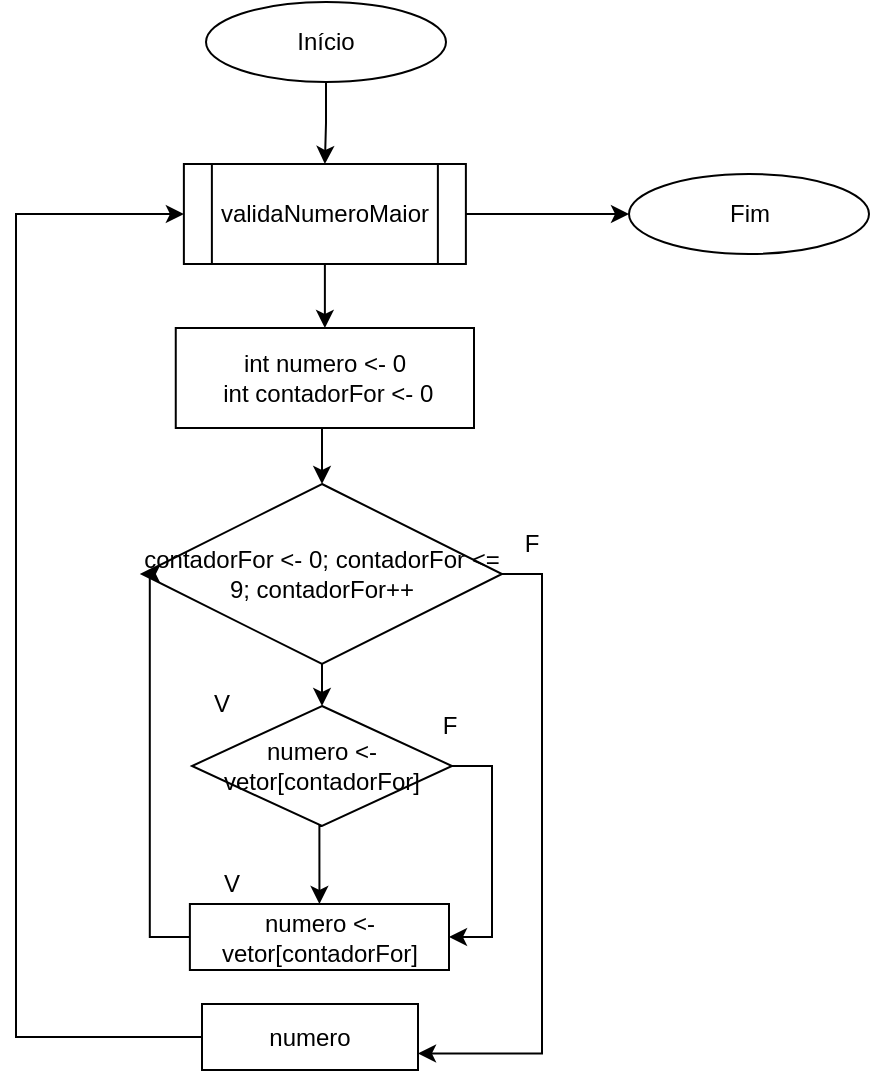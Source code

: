 <mxfile version="22.1.7" type="device">
  <diagram id="eR1Zb5RVLTV1uuEW3yPG" name="Page-1">
    <mxGraphModel dx="1120" dy="2828" grid="1" gridSize="10" guides="1" tooltips="1" connect="1" arrows="1" fold="1" page="1" pageScale="1" pageWidth="827" pageHeight="1169" math="0" shadow="0">
      <root>
        <mxCell id="0" />
        <mxCell id="1" parent="0" />
        <mxCell id="NN8kFv3UxyB4Z3Qv7Q7P-32" style="edgeStyle=orthogonalEdgeStyle;rounded=0;orthogonalLoop=1;jettySize=auto;html=1;exitX=1;exitY=0.5;exitDx=0;exitDy=0;entryX=0.5;entryY=0;entryDx=0;entryDy=0;" parent="1" edge="1">
          <mxGeometry relative="1" as="geometry">
            <mxPoint x="560" y="400" as="sourcePoint" />
          </mxGeometry>
        </mxCell>
        <mxCell id="NN8kFv3UxyB4Z3Qv7Q7P-39" style="edgeStyle=orthogonalEdgeStyle;rounded=0;orthogonalLoop=1;jettySize=auto;html=1;exitX=0;exitY=0.5;exitDx=0;exitDy=0;entryX=0;entryY=0;entryDx=40;entryDy=0;entryPerimeter=0;" parent="1" edge="1">
          <mxGeometry relative="1" as="geometry">
            <mxPoint x="480" y="400" as="sourcePoint" />
          </mxGeometry>
        </mxCell>
        <mxCell id="NN8kFv3UxyB4Z3Qv7Q7P-33" style="edgeStyle=orthogonalEdgeStyle;rounded=0;orthogonalLoop=1;jettySize=auto;html=1;exitX=1;exitY=0.5;exitDx=0;exitDy=0;" parent="1" edge="1">
          <mxGeometry relative="1" as="geometry">
            <mxPoint x="640" y="480" as="sourcePoint" />
          </mxGeometry>
        </mxCell>
        <mxCell id="NN8kFv3UxyB4Z3Qv7Q7P-38" style="edgeStyle=orthogonalEdgeStyle;rounded=0;orthogonalLoop=1;jettySize=auto;html=1;exitX=0;exitY=0.5;exitDx=0;exitDy=0;entryX=0;entryY=0;entryDx=40;entryDy=0;entryPerimeter=0;" parent="1" edge="1">
          <mxGeometry relative="1" as="geometry">
            <mxPoint x="560" y="480" as="sourcePoint" />
          </mxGeometry>
        </mxCell>
        <mxCell id="NN8kFv3UxyB4Z3Qv7Q7P-37" style="edgeStyle=orthogonalEdgeStyle;rounded=0;orthogonalLoop=1;jettySize=auto;html=1;exitX=0;exitY=0.5;exitDx=0;exitDy=0;entryX=0;entryY=0;entryDx=40;entryDy=0;entryPerimeter=0;" parent="1" edge="1">
          <mxGeometry relative="1" as="geometry">
            <mxPoint x="640" y="560" as="sourcePoint" />
          </mxGeometry>
        </mxCell>
        <mxCell id="NN8kFv3UxyB4Z3Qv7Q7P-41" style="edgeStyle=orthogonalEdgeStyle;rounded=0;orthogonalLoop=1;jettySize=auto;html=1;exitX=1;exitY=0.5;exitDx=0;exitDy=0;entryX=0;entryY=0;entryDx=40;entryDy=0;entryPerimeter=0;" parent="1" edge="1">
          <mxGeometry relative="1" as="geometry">
            <mxPoint x="720" y="560" as="sourcePoint" />
          </mxGeometry>
        </mxCell>
        <mxCell id="sSCpmMaVxi6PYTEObbiI-27" style="edgeStyle=orthogonalEdgeStyle;rounded=0;orthogonalLoop=1;jettySize=auto;html=1;exitX=1;exitY=0.5;exitDx=0;exitDy=0;entryX=0;entryY=0.5;entryDx=0;entryDy=0;" parent="1" edge="1">
          <mxGeometry relative="1" as="geometry">
            <Array as="points">
              <mxPoint x="220" y="600" />
              <mxPoint x="220" y="750" />
              <mxPoint x="40" y="750" />
              <mxPoint x="40" y="320" />
            </Array>
            <mxPoint x="100" y="320" as="targetPoint" />
          </mxGeometry>
        </mxCell>
        <mxCell id="fgQoKuZkV8or9lU69tf7-18" style="edgeStyle=orthogonalEdgeStyle;rounded=0;orthogonalLoop=1;jettySize=auto;html=1;exitX=0.5;exitY=1;exitDx=0;exitDy=0;entryX=0.5;entryY=0;entryDx=0;entryDy=0;" edge="1" parent="1" source="lwcZz6v842X9FkbV30nD-1" target="fgQoKuZkV8or9lU69tf7-1">
          <mxGeometry relative="1" as="geometry" />
        </mxCell>
        <mxCell id="lwcZz6v842X9FkbV30nD-1" value="Início" style="ellipse;whiteSpace=wrap;html=1;" parent="1" vertex="1">
          <mxGeometry x="255" y="-1521" width="120" height="40" as="geometry" />
        </mxCell>
        <mxCell id="NFvZZmDYg6qZ6bP0rbpK-52" value="V" style="text;html=1;strokeColor=none;fillColor=none;align=center;verticalAlign=middle;whiteSpace=wrap;rounded=0;" parent="1" vertex="1">
          <mxGeometry x="248" y="-1180" width="30" height="20" as="geometry" />
        </mxCell>
        <mxCell id="fgQoKuZkV8or9lU69tf7-6" style="edgeStyle=orthogonalEdgeStyle;rounded=0;orthogonalLoop=1;jettySize=auto;html=1;exitX=0.5;exitY=1;exitDx=0;exitDy=0;entryX=0.5;entryY=0;entryDx=0;entryDy=0;" edge="1" parent="1" source="fgQoKuZkV8or9lU69tf7-1" target="fgQoKuZkV8or9lU69tf7-3">
          <mxGeometry relative="1" as="geometry" />
        </mxCell>
        <mxCell id="fgQoKuZkV8or9lU69tf7-17" style="edgeStyle=orthogonalEdgeStyle;rounded=0;orthogonalLoop=1;jettySize=auto;html=1;exitX=1;exitY=0.5;exitDx=0;exitDy=0;entryX=0;entryY=0.5;entryDx=0;entryDy=0;" edge="1" parent="1" source="fgQoKuZkV8or9lU69tf7-1" target="fgQoKuZkV8or9lU69tf7-16">
          <mxGeometry relative="1" as="geometry" />
        </mxCell>
        <mxCell id="fgQoKuZkV8or9lU69tf7-1" value="validaNumeroMaior" style="shape=process;whiteSpace=wrap;html=1;backgroundOutline=1;" vertex="1" parent="1">
          <mxGeometry x="243.94" y="-1440" width="141" height="50" as="geometry" />
        </mxCell>
        <mxCell id="fgQoKuZkV8or9lU69tf7-14" style="edgeStyle=orthogonalEdgeStyle;rounded=0;orthogonalLoop=1;jettySize=auto;html=1;exitX=1;exitY=0.5;exitDx=0;exitDy=0;entryX=1;entryY=0.75;entryDx=0;entryDy=0;" edge="1" parent="1" source="fgQoKuZkV8or9lU69tf7-2" target="fgQoKuZkV8or9lU69tf7-13">
          <mxGeometry relative="1" as="geometry" />
        </mxCell>
        <mxCell id="fgQoKuZkV8or9lU69tf7-26" style="edgeStyle=orthogonalEdgeStyle;rounded=0;orthogonalLoop=1;jettySize=auto;html=1;exitX=0.5;exitY=1;exitDx=0;exitDy=0;entryX=0.5;entryY=0;entryDx=0;entryDy=0;" edge="1" parent="1" source="fgQoKuZkV8or9lU69tf7-2" target="fgQoKuZkV8or9lU69tf7-25">
          <mxGeometry relative="1" as="geometry" />
        </mxCell>
        <mxCell id="fgQoKuZkV8or9lU69tf7-2" value="contadorFor &amp;lt;- 0; contadorFor &amp;lt;= 9; contadorFor++" style="rhombus;whiteSpace=wrap;html=1;" vertex="1" parent="1">
          <mxGeometry x="223" y="-1280" width="180" height="90" as="geometry" />
        </mxCell>
        <mxCell id="fgQoKuZkV8or9lU69tf7-7" style="edgeStyle=orthogonalEdgeStyle;rounded=0;orthogonalLoop=1;jettySize=auto;html=1;exitX=0.5;exitY=1;exitDx=0;exitDy=0;entryX=0.5;entryY=0;entryDx=0;entryDy=0;" edge="1" parent="1" source="fgQoKuZkV8or9lU69tf7-3" target="fgQoKuZkV8or9lU69tf7-2">
          <mxGeometry relative="1" as="geometry" />
        </mxCell>
        <mxCell id="fgQoKuZkV8or9lU69tf7-3" value="int numero &amp;lt;- 0&lt;br&gt;&amp;nbsp;int contadorFor &amp;lt;- 0" style="rounded=0;whiteSpace=wrap;html=1;" vertex="1" parent="1">
          <mxGeometry x="239.88" y="-1358" width="149.12" height="50" as="geometry" />
        </mxCell>
        <mxCell id="fgQoKuZkV8or9lU69tf7-23" style="edgeStyle=orthogonalEdgeStyle;rounded=0;orthogonalLoop=1;jettySize=auto;html=1;exitX=0;exitY=0.5;exitDx=0;exitDy=0;entryX=0;entryY=0.5;entryDx=0;entryDy=0;" edge="1" parent="1" source="fgQoKuZkV8or9lU69tf7-4" target="fgQoKuZkV8or9lU69tf7-2">
          <mxGeometry relative="1" as="geometry" />
        </mxCell>
        <mxCell id="fgQoKuZkV8or9lU69tf7-4" value="numero &amp;lt;- vetor[contadorFor]" style="rounded=0;whiteSpace=wrap;html=1;" vertex="1" parent="1">
          <mxGeometry x="246.94" y="-1070" width="129.56" height="33" as="geometry" />
        </mxCell>
        <mxCell id="fgQoKuZkV8or9lU69tf7-15" style="edgeStyle=orthogonalEdgeStyle;rounded=0;orthogonalLoop=1;jettySize=auto;html=1;exitX=0;exitY=0.5;exitDx=0;exitDy=0;entryX=0;entryY=0.5;entryDx=0;entryDy=0;" edge="1" parent="1" source="fgQoKuZkV8or9lU69tf7-13" target="fgQoKuZkV8or9lU69tf7-1">
          <mxGeometry relative="1" as="geometry">
            <Array as="points">
              <mxPoint x="160" y="-1003" />
              <mxPoint x="160" y="-1415" />
            </Array>
          </mxGeometry>
        </mxCell>
        <mxCell id="fgQoKuZkV8or9lU69tf7-13" value="numero" style="rounded=0;whiteSpace=wrap;html=1;" vertex="1" parent="1">
          <mxGeometry x="253" y="-1020" width="108" height="33" as="geometry" />
        </mxCell>
        <mxCell id="fgQoKuZkV8or9lU69tf7-16" value="Fim" style="ellipse;whiteSpace=wrap;html=1;" vertex="1" parent="1">
          <mxGeometry x="466.5" y="-1435" width="120" height="40" as="geometry" />
        </mxCell>
        <mxCell id="fgQoKuZkV8or9lU69tf7-24" value="F" style="text;html=1;strokeColor=none;fillColor=none;align=center;verticalAlign=middle;whiteSpace=wrap;rounded=0;" vertex="1" parent="1">
          <mxGeometry x="403" y="-1260" width="30" height="20" as="geometry" />
        </mxCell>
        <mxCell id="fgQoKuZkV8or9lU69tf7-29" style="edgeStyle=orthogonalEdgeStyle;rounded=0;orthogonalLoop=1;jettySize=auto;html=1;exitX=1;exitY=0.5;exitDx=0;exitDy=0;entryX=1;entryY=0.5;entryDx=0;entryDy=0;" edge="1" parent="1" source="fgQoKuZkV8or9lU69tf7-25" target="fgQoKuZkV8or9lU69tf7-4">
          <mxGeometry relative="1" as="geometry" />
        </mxCell>
        <mxCell id="fgQoKuZkV8or9lU69tf7-31" style="edgeStyle=orthogonalEdgeStyle;rounded=0;orthogonalLoop=1;jettySize=auto;html=1;exitX=0.5;exitY=1;exitDx=0;exitDy=0;entryX=0.5;entryY=0;entryDx=0;entryDy=0;" edge="1" parent="1" source="fgQoKuZkV8or9lU69tf7-25" target="fgQoKuZkV8or9lU69tf7-4">
          <mxGeometry relative="1" as="geometry" />
        </mxCell>
        <mxCell id="fgQoKuZkV8or9lU69tf7-25" value="numero &amp;lt;- vetor[contadorFor]" style="rhombus;whiteSpace=wrap;html=1;" vertex="1" parent="1">
          <mxGeometry x="248" y="-1169" width="130" height="60" as="geometry" />
        </mxCell>
        <mxCell id="fgQoKuZkV8or9lU69tf7-28" value="V" style="text;html=1;strokeColor=none;fillColor=none;align=center;verticalAlign=middle;whiteSpace=wrap;rounded=0;" vertex="1" parent="1">
          <mxGeometry x="253" y="-1090" width="30" height="20" as="geometry" />
        </mxCell>
        <mxCell id="fgQoKuZkV8or9lU69tf7-30" value="F" style="text;html=1;strokeColor=none;fillColor=none;align=center;verticalAlign=middle;whiteSpace=wrap;rounded=0;" vertex="1" parent="1">
          <mxGeometry x="362" y="-1169" width="30" height="20" as="geometry" />
        </mxCell>
      </root>
    </mxGraphModel>
  </diagram>
</mxfile>
